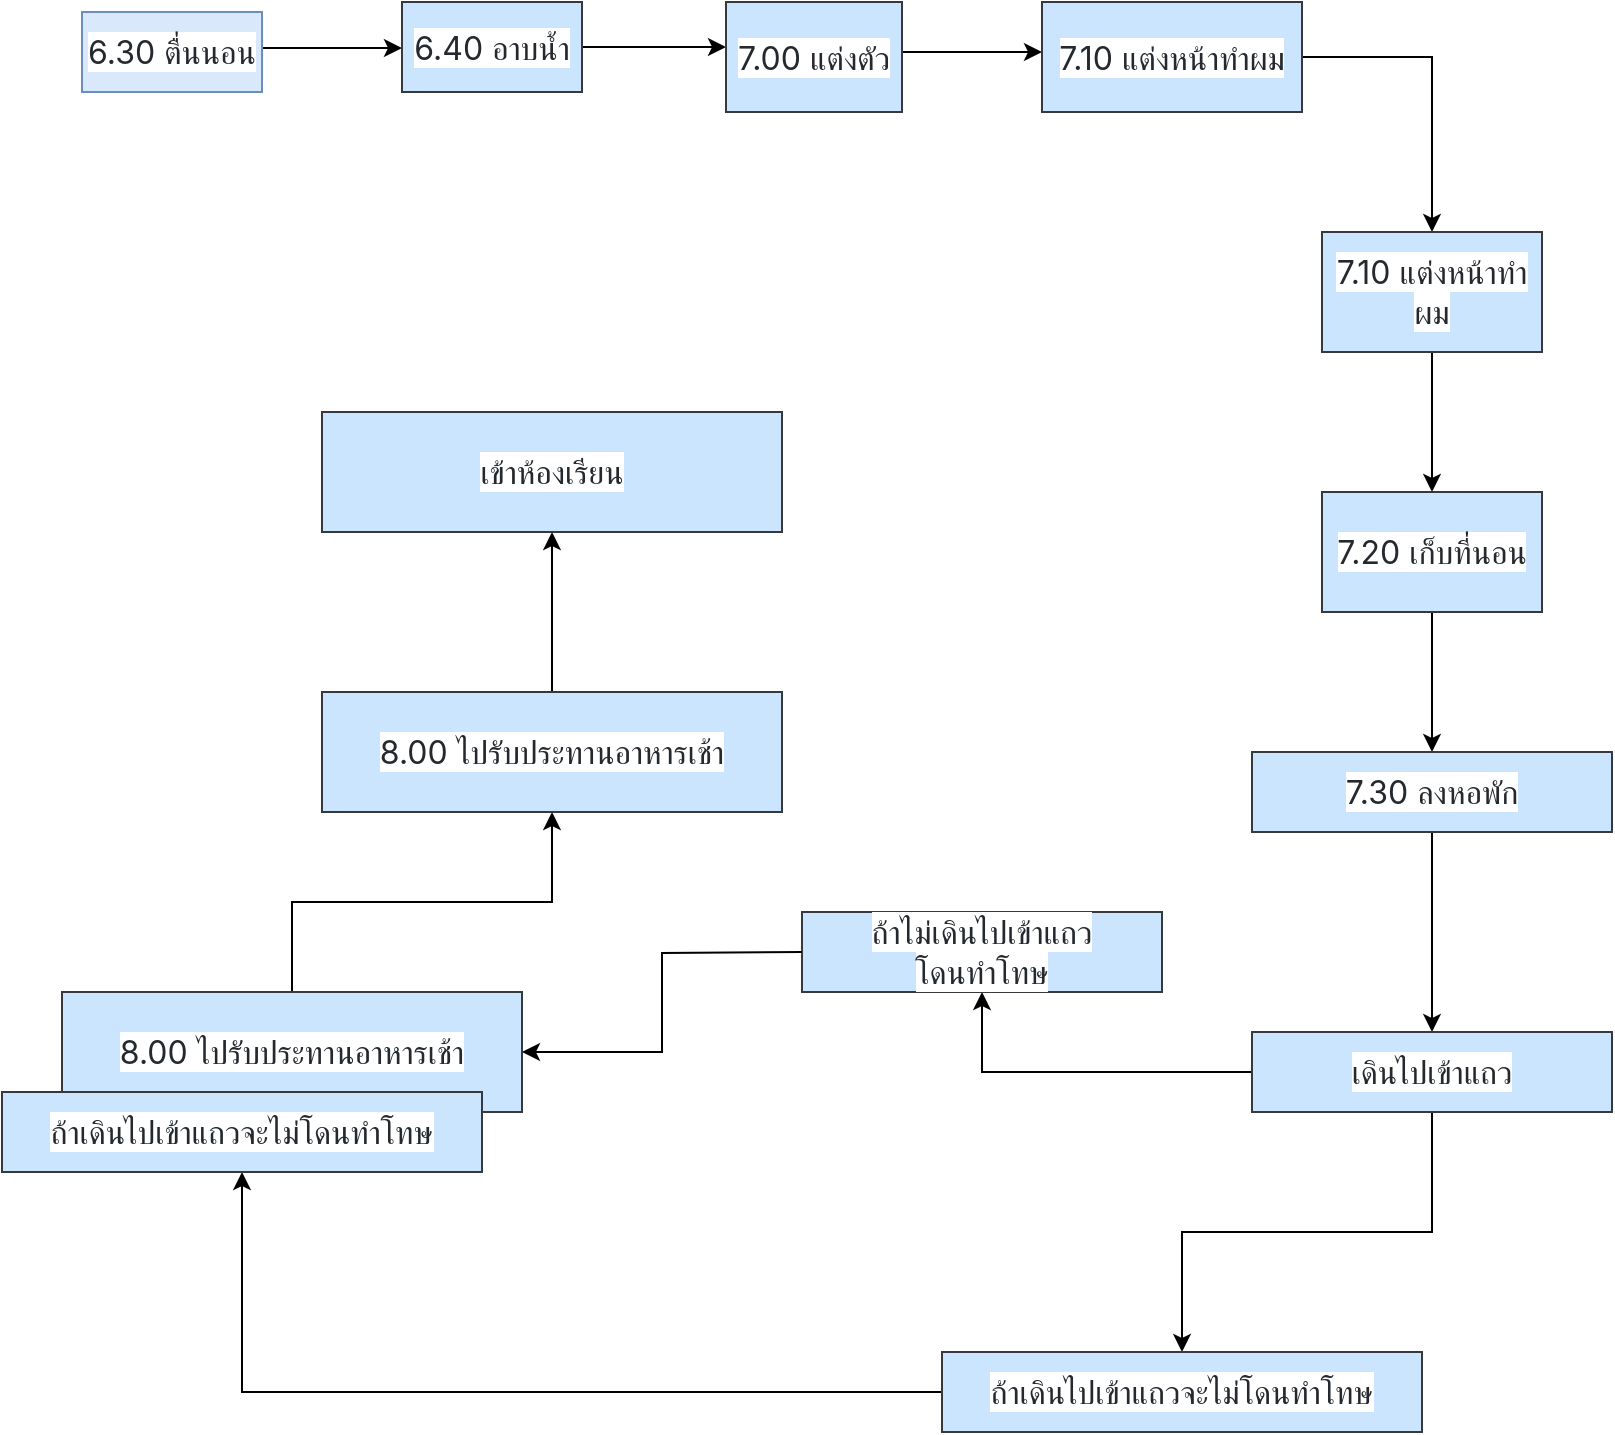 <mxfile version="20.6.0" type="github">
  <diagram id="5XE0UWEQUxbI7yYi9HfR" name="หน้า-1">
    <mxGraphModel dx="868" dy="482" grid="1" gridSize="10" guides="1" tooltips="1" connect="1" arrows="1" fold="1" page="1" pageScale="1" pageWidth="827" pageHeight="1169" math="0" shadow="0">
      <root>
        <mxCell id="0" />
        <mxCell id="1" parent="0" />
        <mxCell id="OibC9nyuZvysre33CNvJ-3" style="edgeStyle=orthogonalEdgeStyle;rounded=0;orthogonalLoop=1;jettySize=auto;html=1;" edge="1" parent="1" source="OibC9nyuZvysre33CNvJ-1" target="OibC9nyuZvysre33CNvJ-2">
          <mxGeometry relative="1" as="geometry">
            <Array as="points">
              <mxPoint x="140" y="58" />
              <mxPoint x="140" y="58" />
            </Array>
          </mxGeometry>
        </mxCell>
        <mxCell id="OibC9nyuZvysre33CNvJ-1" value="&lt;span style=&quot;color: rgb(36, 41, 47); font-family: -apple-system, BlinkMacSystemFont, &amp;quot;Segoe UI&amp;quot;, &amp;quot;Noto Sans&amp;quot;, Helvetica, Arial, sans-serif, &amp;quot;Apple Color Emoji&amp;quot;, &amp;quot;Segoe UI Emoji&amp;quot;; font-size: 16px; text-align: start; background-color: rgb(255, 255, 255);&quot;&gt;6.30 ตื่นนอน&lt;/span&gt;" style="rounded=0;whiteSpace=wrap;html=1;fillColor=#dae8fc;strokeColor=#6c8ebf;" vertex="1" parent="1">
          <mxGeometry x="40" y="40" width="90" height="40" as="geometry" />
        </mxCell>
        <mxCell id="OibC9nyuZvysre33CNvJ-8" style="edgeStyle=orthogonalEdgeStyle;rounded=0;orthogonalLoop=1;jettySize=auto;html=1;" edge="1" parent="1" source="OibC9nyuZvysre33CNvJ-2" target="OibC9nyuZvysre33CNvJ-7">
          <mxGeometry relative="1" as="geometry">
            <Array as="points">
              <mxPoint x="340" y="58" />
              <mxPoint x="340" y="58" />
            </Array>
          </mxGeometry>
        </mxCell>
        <mxCell id="OibC9nyuZvysre33CNvJ-2" value="&lt;span style=&quot;color: rgb(36, 41, 47); font-family: -apple-system, BlinkMacSystemFont, &amp;quot;Segoe UI&amp;quot;, &amp;quot;Noto Sans&amp;quot;, Helvetica, Arial, sans-serif, &amp;quot;Apple Color Emoji&amp;quot;, &amp;quot;Segoe UI Emoji&amp;quot;; font-size: 16px; text-align: start; background-color: rgb(255, 255, 255);&quot;&gt;6.40 อาบน้ำ&lt;/span&gt;" style="rounded=0;whiteSpace=wrap;html=1;fillColor=#cce5ff;strokeColor=#36393d;" vertex="1" parent="1">
          <mxGeometry x="200" y="35" width="90" height="45" as="geometry" />
        </mxCell>
        <mxCell id="OibC9nyuZvysre33CNvJ-10" style="edgeStyle=orthogonalEdgeStyle;rounded=0;orthogonalLoop=1;jettySize=auto;html=1;" edge="1" parent="1" source="OibC9nyuZvysre33CNvJ-7" target="OibC9nyuZvysre33CNvJ-9">
          <mxGeometry relative="1" as="geometry">
            <Array as="points">
              <mxPoint x="510" y="60" />
              <mxPoint x="510" y="60" />
            </Array>
          </mxGeometry>
        </mxCell>
        <mxCell id="OibC9nyuZvysre33CNvJ-7" value="&lt;span style=&quot;color: rgb(36, 41, 47); font-family: -apple-system, BlinkMacSystemFont, &amp;quot;Segoe UI&amp;quot;, &amp;quot;Noto Sans&amp;quot;, Helvetica, Arial, sans-serif, &amp;quot;Apple Color Emoji&amp;quot;, &amp;quot;Segoe UI Emoji&amp;quot;; font-size: 16px; text-align: start; background-color: rgb(255, 255, 255);&quot;&gt;7.00 แต่งตัว&lt;/span&gt;" style="rounded=0;whiteSpace=wrap;html=1;fillColor=#cce5ff;strokeColor=#36393d;" vertex="1" parent="1">
          <mxGeometry x="362" y="35" width="88" height="55" as="geometry" />
        </mxCell>
        <mxCell id="OibC9nyuZvysre33CNvJ-12" style="edgeStyle=orthogonalEdgeStyle;rounded=0;orthogonalLoop=1;jettySize=auto;html=1;" edge="1" parent="1" source="OibC9nyuZvysre33CNvJ-9" target="OibC9nyuZvysre33CNvJ-11">
          <mxGeometry relative="1" as="geometry" />
        </mxCell>
        <mxCell id="OibC9nyuZvysre33CNvJ-9" value="&lt;span style=&quot;color: rgb(36, 41, 47); font-family: -apple-system, BlinkMacSystemFont, &amp;quot;Segoe UI&amp;quot;, &amp;quot;Noto Sans&amp;quot;, Helvetica, Arial, sans-serif, &amp;quot;Apple Color Emoji&amp;quot;, &amp;quot;Segoe UI Emoji&amp;quot;; font-size: 16px; text-align: start; background-color: rgb(255, 255, 255);&quot;&gt;7.10 แต่งหน้าทำผม&lt;/span&gt;" style="rounded=0;whiteSpace=wrap;html=1;fillColor=#cce5ff;strokeColor=#36393d;" vertex="1" parent="1">
          <mxGeometry x="520" y="35" width="130" height="55" as="geometry" />
        </mxCell>
        <mxCell id="OibC9nyuZvysre33CNvJ-14" style="edgeStyle=orthogonalEdgeStyle;rounded=0;orthogonalLoop=1;jettySize=auto;html=1;" edge="1" parent="1" source="OibC9nyuZvysre33CNvJ-11" target="OibC9nyuZvysre33CNvJ-13">
          <mxGeometry relative="1" as="geometry" />
        </mxCell>
        <mxCell id="OibC9nyuZvysre33CNvJ-11" value="&lt;span style=&quot;color: rgb(36, 41, 47); font-family: -apple-system, BlinkMacSystemFont, &amp;quot;Segoe UI&amp;quot;, &amp;quot;Noto Sans&amp;quot;, Helvetica, Arial, sans-serif, &amp;quot;Apple Color Emoji&amp;quot;, &amp;quot;Segoe UI Emoji&amp;quot;; font-size: 16px; text-align: start; background-color: rgb(255, 255, 255);&quot;&gt;7.10 แต่งหน้าทำผม&lt;/span&gt;" style="rounded=0;whiteSpace=wrap;html=1;fillColor=#cce5ff;strokeColor=#36393d;" vertex="1" parent="1">
          <mxGeometry x="660" y="150" width="110" height="60" as="geometry" />
        </mxCell>
        <mxCell id="OibC9nyuZvysre33CNvJ-16" style="edgeStyle=orthogonalEdgeStyle;rounded=0;orthogonalLoop=1;jettySize=auto;html=1;" edge="1" parent="1" source="OibC9nyuZvysre33CNvJ-13" target="OibC9nyuZvysre33CNvJ-15">
          <mxGeometry relative="1" as="geometry" />
        </mxCell>
        <mxCell id="OibC9nyuZvysre33CNvJ-13" value="&lt;span style=&quot;color: rgb(36, 41, 47); font-family: -apple-system, BlinkMacSystemFont, &amp;quot;Segoe UI&amp;quot;, &amp;quot;Noto Sans&amp;quot;, Helvetica, Arial, sans-serif, &amp;quot;Apple Color Emoji&amp;quot;, &amp;quot;Segoe UI Emoji&amp;quot;; font-size: 16px; text-align: start; background-color: rgb(255, 255, 255);&quot;&gt;7.20 เก็บที่นอน&lt;/span&gt;" style="rounded=0;whiteSpace=wrap;html=1;fillColor=#cce5ff;strokeColor=#36393d;" vertex="1" parent="1">
          <mxGeometry x="660" y="280" width="110" height="60" as="geometry" />
        </mxCell>
        <mxCell id="OibC9nyuZvysre33CNvJ-37" style="edgeStyle=orthogonalEdgeStyle;rounded=0;orthogonalLoop=1;jettySize=auto;html=1;" edge="1" parent="1" source="OibC9nyuZvysre33CNvJ-15" target="OibC9nyuZvysre33CNvJ-36">
          <mxGeometry relative="1" as="geometry" />
        </mxCell>
        <mxCell id="OibC9nyuZvysre33CNvJ-15" value="&lt;span style=&quot;color: rgb(36, 41, 47); font-family: -apple-system, BlinkMacSystemFont, &amp;quot;Segoe UI&amp;quot;, &amp;quot;Noto Sans&amp;quot;, Helvetica, Arial, sans-serif, &amp;quot;Apple Color Emoji&amp;quot;, &amp;quot;Segoe UI Emoji&amp;quot;; font-size: 16px; text-align: start; background-color: rgb(255, 255, 255);&quot;&gt;7.30 ลงหอพัก&lt;/span&gt;" style="rounded=0;whiteSpace=wrap;html=1;fillColor=#cce5ff;strokeColor=#36393d;" vertex="1" parent="1">
          <mxGeometry x="625" y="410" width="180" height="40" as="geometry" />
        </mxCell>
        <mxCell id="OibC9nyuZvysre33CNvJ-28" style="edgeStyle=orthogonalEdgeStyle;rounded=0;orthogonalLoop=1;jettySize=auto;html=1;" edge="1" parent="1" source="OibC9nyuZvysre33CNvJ-25" target="OibC9nyuZvysre33CNvJ-27">
          <mxGeometry relative="1" as="geometry" />
        </mxCell>
        <mxCell id="OibC9nyuZvysre33CNvJ-25" value="&lt;span style=&quot;color: rgb(36, 41, 47); font-family: -apple-system, BlinkMacSystemFont, &amp;quot;Segoe UI&amp;quot;, &amp;quot;Noto Sans&amp;quot;, Helvetica, Arial, sans-serif, &amp;quot;Apple Color Emoji&amp;quot;, &amp;quot;Segoe UI Emoji&amp;quot;; font-size: 16px; text-align: start; background-color: rgb(255, 255, 255);&quot;&gt;8.00 ไปรับประทานอาหารเช้า&lt;/span&gt;" style="rounded=0;whiteSpace=wrap;html=1;fillColor=#cce5ff;strokeColor=#36393d;" vertex="1" parent="1">
          <mxGeometry x="30" y="530" width="230" height="60" as="geometry" />
        </mxCell>
        <mxCell id="OibC9nyuZvysre33CNvJ-31" style="edgeStyle=orthogonalEdgeStyle;rounded=0;orthogonalLoop=1;jettySize=auto;html=1;" edge="1" parent="1" source="OibC9nyuZvysre33CNvJ-27" target="OibC9nyuZvysre33CNvJ-30">
          <mxGeometry relative="1" as="geometry" />
        </mxCell>
        <mxCell id="OibC9nyuZvysre33CNvJ-27" value="&lt;span style=&quot;color: rgb(36, 41, 47); font-family: -apple-system, BlinkMacSystemFont, &amp;quot;Segoe UI&amp;quot;, &amp;quot;Noto Sans&amp;quot;, Helvetica, Arial, sans-serif, &amp;quot;Apple Color Emoji&amp;quot;, &amp;quot;Segoe UI Emoji&amp;quot;; font-size: 16px; text-align: start; background-color: rgb(255, 255, 255);&quot;&gt;8.00 ไปรับประทานอาหารเช้า&lt;/span&gt;" style="rounded=0;whiteSpace=wrap;html=1;fillColor=#cce5ff;strokeColor=#36393d;" vertex="1" parent="1">
          <mxGeometry x="160" y="380" width="230" height="60" as="geometry" />
        </mxCell>
        <mxCell id="OibC9nyuZvysre33CNvJ-30" value="&lt;div style=&quot;text-align: start;&quot;&gt;&lt;font face=&quot;-apple-system, BlinkMacSystemFont, Segoe UI, Noto Sans, Helvetica, Arial, sans-serif, Apple Color Emoji, Segoe UI Emoji&quot; color=&quot;#24292f&quot;&gt;&lt;span style=&quot;font-size: 16px; background-color: rgb(255, 255, 255);&quot;&gt;เข้าห้องเรียน&lt;/span&gt;&lt;/font&gt;&lt;/div&gt;" style="rounded=0;whiteSpace=wrap;html=1;fillColor=#cce5ff;strokeColor=#36393d;" vertex="1" parent="1">
          <mxGeometry x="160" y="240" width="230" height="60" as="geometry" />
        </mxCell>
        <mxCell id="OibC9nyuZvysre33CNvJ-39" style="edgeStyle=orthogonalEdgeStyle;rounded=0;orthogonalLoop=1;jettySize=auto;html=1;" edge="1" parent="1" source="OibC9nyuZvysre33CNvJ-36" target="OibC9nyuZvysre33CNvJ-38">
          <mxGeometry relative="1" as="geometry" />
        </mxCell>
        <mxCell id="OibC9nyuZvysre33CNvJ-41" style="edgeStyle=orthogonalEdgeStyle;rounded=0;orthogonalLoop=1;jettySize=auto;html=1;" edge="1" parent="1" source="OibC9nyuZvysre33CNvJ-36" target="OibC9nyuZvysre33CNvJ-40">
          <mxGeometry relative="1" as="geometry" />
        </mxCell>
        <mxCell id="OibC9nyuZvysre33CNvJ-36" value="&lt;div style=&quot;text-align: start;&quot;&gt;&lt;font face=&quot;-apple-system, BlinkMacSystemFont, Segoe UI, Noto Sans, Helvetica, Arial, sans-serif, Apple Color Emoji, Segoe UI Emoji&quot; color=&quot;#24292f&quot;&gt;&lt;span style=&quot;font-size: 16px; background-color: rgb(255, 255, 255);&quot;&gt;เดินไปเข้าแถว&lt;/span&gt;&lt;/font&gt;&lt;/div&gt;" style="rounded=0;whiteSpace=wrap;html=1;fillColor=#cce5ff;strokeColor=#36393d;" vertex="1" parent="1">
          <mxGeometry x="625" y="550" width="180" height="40" as="geometry" />
        </mxCell>
        <mxCell id="OibC9nyuZvysre33CNvJ-50" style="edgeStyle=orthogonalEdgeStyle;rounded=0;orthogonalLoop=1;jettySize=auto;html=1;" edge="1" parent="1" source="OibC9nyuZvysre33CNvJ-38" target="OibC9nyuZvysre33CNvJ-49">
          <mxGeometry relative="1" as="geometry" />
        </mxCell>
        <mxCell id="OibC9nyuZvysre33CNvJ-38" value="&lt;div style=&quot;text-align: start;&quot;&gt;&lt;font face=&quot;-apple-system, BlinkMacSystemFont, Segoe UI, Noto Sans, Helvetica, Arial, sans-serif, Apple Color Emoji, Segoe UI Emoji&quot; color=&quot;#24292f&quot;&gt;&lt;span style=&quot;font-size: 16px; background-color: rgb(255, 255, 255);&quot;&gt;ถ้าเดินไปเข้าแถวจะไม่โดนทำโทษ&lt;/span&gt;&lt;/font&gt;&lt;/div&gt;" style="rounded=0;whiteSpace=wrap;html=1;fillColor=#cce5ff;strokeColor=#36393d;" vertex="1" parent="1">
          <mxGeometry x="470" y="710" width="240" height="40" as="geometry" />
        </mxCell>
        <mxCell id="OibC9nyuZvysre33CNvJ-40" value="&lt;div style=&quot;text-align: start;&quot;&gt;&lt;font face=&quot;-apple-system, BlinkMacSystemFont, Segoe UI, Noto Sans, Helvetica, Arial, sans-serif, Apple Color Emoji, Segoe UI Emoji&quot; color=&quot;#24292f&quot;&gt;&lt;span style=&quot;font-size: 16px; background-color: rgb(255, 255, 255);&quot;&gt;ถ้าไม่เดินไปเข้าแถว&lt;/span&gt;&lt;/font&gt;&lt;/div&gt;&lt;span style=&quot;color: rgb(36, 41, 47); font-family: -apple-system, BlinkMacSystemFont, &amp;quot;Segoe UI&amp;quot;, &amp;quot;Noto Sans&amp;quot;, Helvetica, Arial, sans-serif, &amp;quot;Apple Color Emoji&amp;quot;, &amp;quot;Segoe UI Emoji&amp;quot;; font-size: 16px; text-align: start; background-color: rgb(255, 255, 255);&quot;&gt;โดนทำโทษ&lt;/span&gt;" style="rounded=0;whiteSpace=wrap;html=1;fillColor=#cce5ff;strokeColor=#36393d;" vertex="1" parent="1">
          <mxGeometry x="400" y="490" width="180" height="40" as="geometry" />
        </mxCell>
        <mxCell id="OibC9nyuZvysre33CNvJ-48" style="edgeStyle=orthogonalEdgeStyle;rounded=0;orthogonalLoop=1;jettySize=auto;html=1;entryX=1;entryY=0.5;entryDx=0;entryDy=0;" edge="1" parent="1" target="OibC9nyuZvysre33CNvJ-25">
          <mxGeometry relative="1" as="geometry">
            <mxPoint x="400" y="510" as="sourcePoint" />
            <mxPoint x="275" y="570" as="targetPoint" />
          </mxGeometry>
        </mxCell>
        <mxCell id="OibC9nyuZvysre33CNvJ-49" value="&lt;div style=&quot;text-align: start;&quot;&gt;&lt;font face=&quot;-apple-system, BlinkMacSystemFont, Segoe UI, Noto Sans, Helvetica, Arial, sans-serif, Apple Color Emoji, Segoe UI Emoji&quot; color=&quot;#24292f&quot;&gt;&lt;span style=&quot;font-size: 16px; background-color: rgb(255, 255, 255);&quot;&gt;ถ้าเดินไปเข้าแถวจะไม่โดนทำโทษ&lt;/span&gt;&lt;/font&gt;&lt;/div&gt;" style="rounded=0;whiteSpace=wrap;html=1;fillColor=#cce5ff;strokeColor=#36393d;" vertex="1" parent="1">
          <mxGeometry y="580" width="240" height="40" as="geometry" />
        </mxCell>
      </root>
    </mxGraphModel>
  </diagram>
</mxfile>
